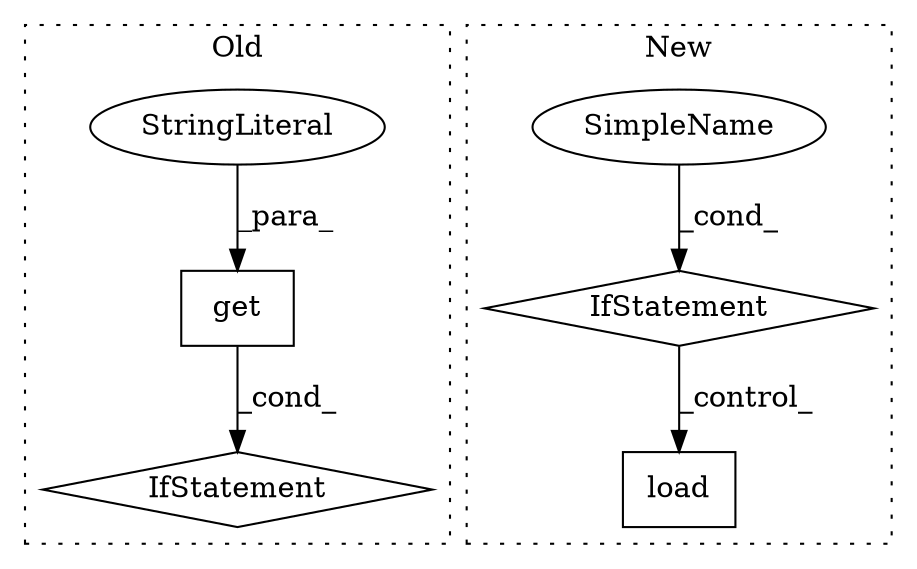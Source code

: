 digraph G {
subgraph cluster0 {
1 [label="get" a="32" s="2731,2752" l="4,1" shape="box"];
3 [label="StringLiteral" a="45" s="2735" l="12" shape="ellipse"];
4 [label="IfStatement" a="25" s="2721,2753" l="4,2" shape="diamond"];
label = "Old";
style="dotted";
}
subgraph cluster1 {
2 [label="load" a="32" s="2860,2909" l="5,1" shape="box"];
5 [label="IfStatement" a="25" s="2774,2818" l="4,2" shape="diamond"];
6 [label="SimpleName" a="42" s="" l="" shape="ellipse"];
label = "New";
style="dotted";
}
1 -> 4 [label="_cond_"];
3 -> 1 [label="_para_"];
5 -> 2 [label="_control_"];
6 -> 5 [label="_cond_"];
}